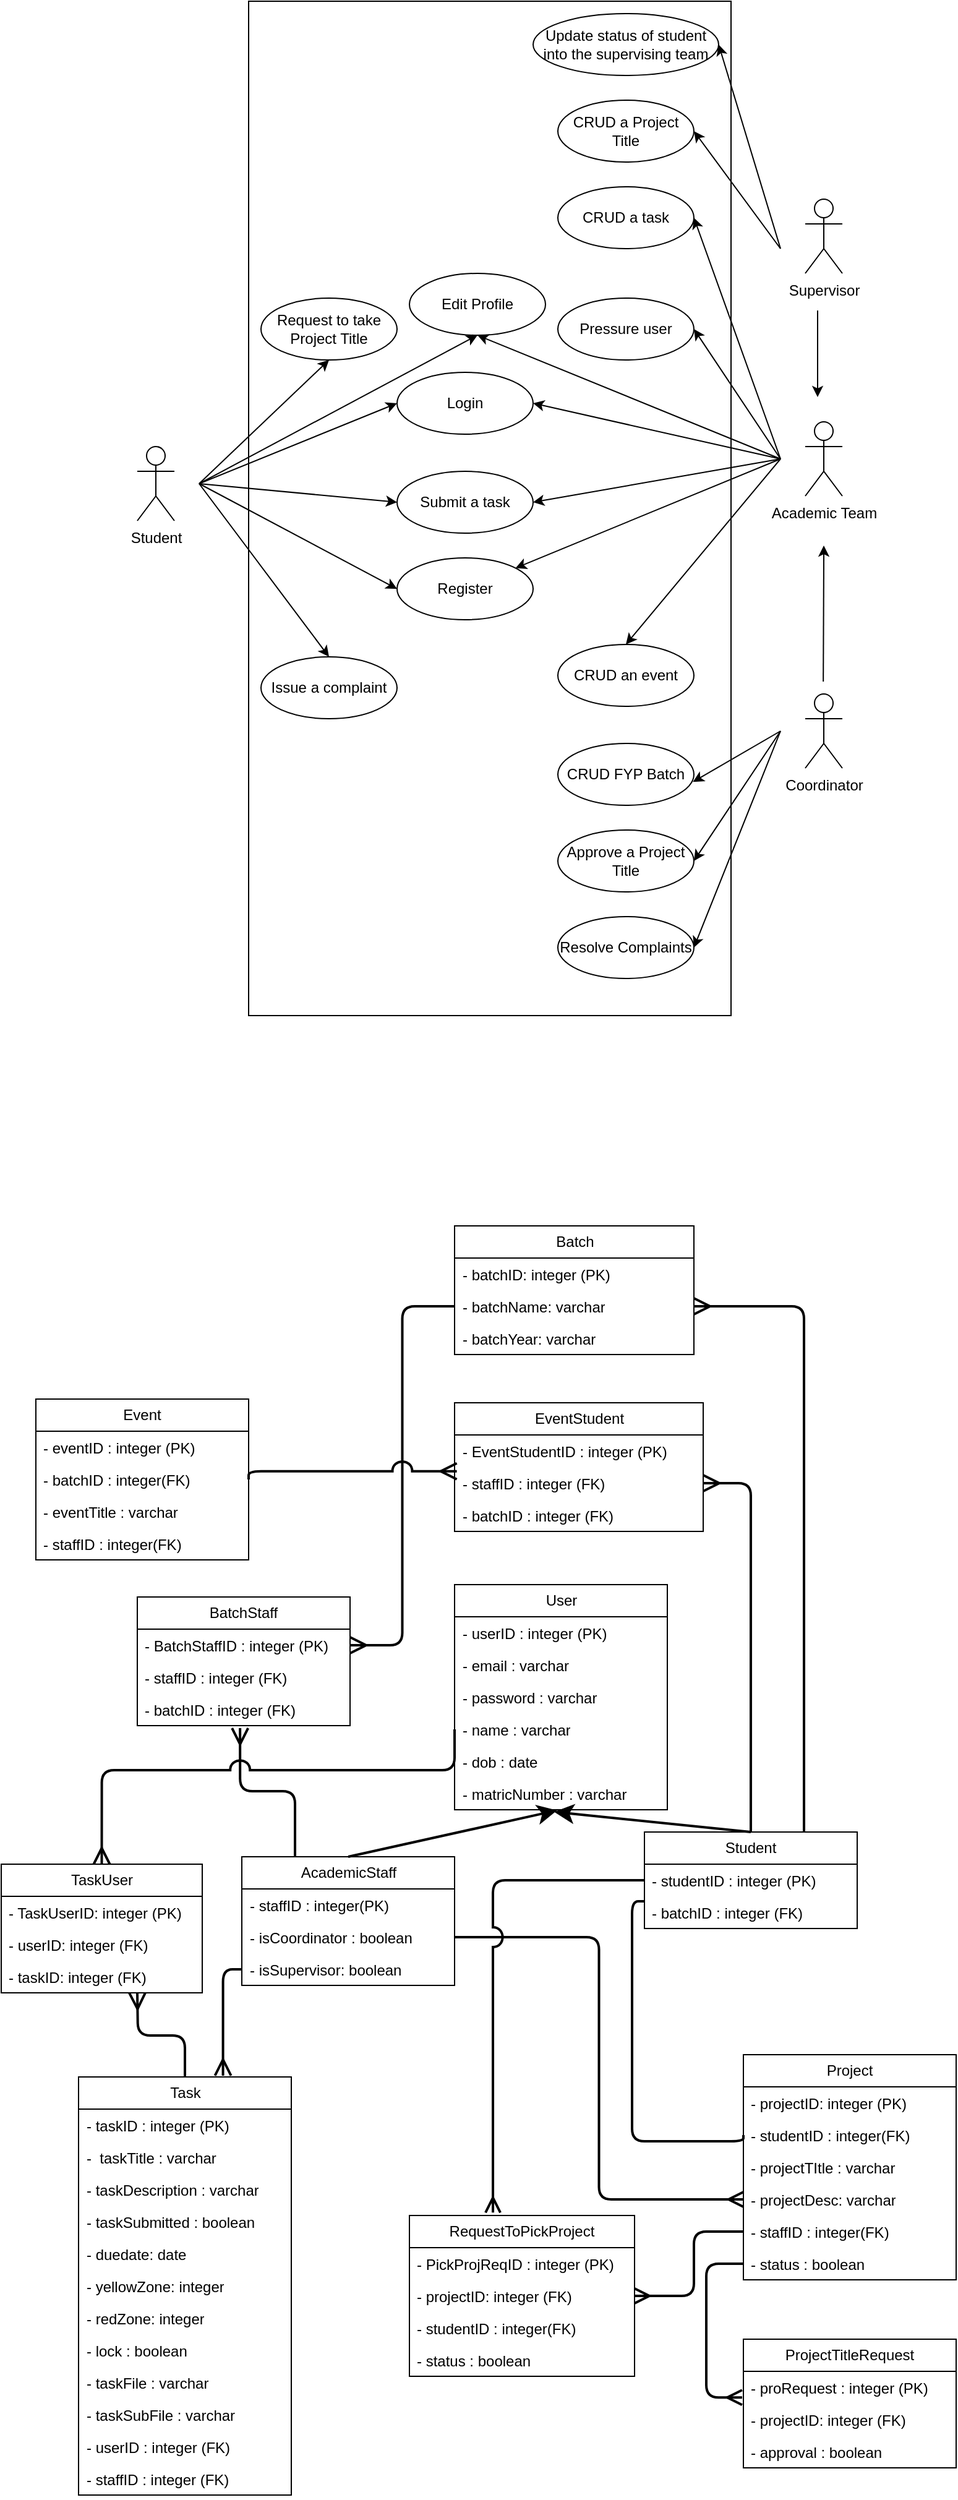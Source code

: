 <mxfile>
    <diagram name="Page-1" id="tapyRQWNl1LLDi8Lvljd">
        <mxGraphModel dx="1260" dy="715" grid="1" gridSize="10" guides="1" tooltips="1" connect="1" arrows="1" fold="1" page="1" pageScale="1" pageWidth="850" pageHeight="1100" math="0" shadow="0">
            <root>
                <mxCell id="0"/>
                <mxCell id="1" parent="0"/>
                <mxCell id="gxBC3pKMXTBqNfmKYQtD-58" value="" style="rounded=0;whiteSpace=wrap;html=1;fillColor=none;fontSize=11;" parent="1" vertex="1">
                    <mxGeometry x="230" y="140" width="390" height="820" as="geometry"/>
                </mxCell>
                <mxCell id="C66fVddsm9b04qJUR4Iu-2" value="Academic Team" style="shape=umlActor;verticalLabelPosition=bottom;verticalAlign=top;html=1;outlineConnect=0;" parent="1" vertex="1">
                    <mxGeometry x="680" y="480" width="30" height="60" as="geometry"/>
                </mxCell>
                <mxCell id="C66fVddsm9b04qJUR4Iu-3" value="Student" style="shape=umlActor;verticalLabelPosition=bottom;verticalAlign=top;html=1;outlineConnect=0;" parent="1" vertex="1">
                    <mxGeometry x="140" y="500" width="30" height="60" as="geometry"/>
                </mxCell>
                <mxCell id="C66fVddsm9b04qJUR4Iu-4" value="Supervisor" style="shape=umlActor;verticalLabelPosition=bottom;verticalAlign=top;html=1;outlineConnect=0;" parent="1" vertex="1">
                    <mxGeometry x="680" y="300" width="30" height="60" as="geometry"/>
                </mxCell>
                <mxCell id="C66fVddsm9b04qJUR4Iu-5" value="Coordinator" style="shape=umlActor;verticalLabelPosition=bottom;verticalAlign=top;html=1;outlineConnect=0;" parent="1" vertex="1">
                    <mxGeometry x="680" y="700" width="30" height="60" as="geometry"/>
                </mxCell>
                <mxCell id="C66fVddsm9b04qJUR4Iu-19" value="CRUD an event" style="ellipse;whiteSpace=wrap;html=1;" parent="1" vertex="1">
                    <mxGeometry x="480" y="660" width="110" height="50" as="geometry"/>
                </mxCell>
                <mxCell id="C66fVddsm9b04qJUR4Iu-41" value="" style="endArrow=classic;html=1;rounded=0;edgeStyle=orthogonalEdgeStyle;jumpStyle=arc;jumpSize=9;" parent="1" edge="1">
                    <mxGeometry width="50" height="50" relative="1" as="geometry">
                        <mxPoint x="690" y="390" as="sourcePoint"/>
                        <mxPoint x="690" y="460" as="targetPoint"/>
                    </mxGeometry>
                </mxCell>
                <mxCell id="C66fVddsm9b04qJUR4Iu-42" value="" style="endArrow=classic;html=1;rounded=0;edgeStyle=orthogonalEdgeStyle;jumpStyle=arc;jumpSize=9;" parent="1" edge="1">
                    <mxGeometry width="50" height="50" relative="1" as="geometry">
                        <mxPoint x="694.58" y="690" as="sourcePoint"/>
                        <mxPoint x="695" y="580" as="targetPoint"/>
                    </mxGeometry>
                </mxCell>
                <mxCell id="gxBC3pKMXTBqNfmKYQtD-1" value="Login" style="ellipse;whiteSpace=wrap;html=1;" parent="1" vertex="1">
                    <mxGeometry x="350" y="440" width="110" height="50" as="geometry"/>
                </mxCell>
                <mxCell id="gxBC3pKMXTBqNfmKYQtD-2" value="Register" style="ellipse;whiteSpace=wrap;html=1;" parent="1" vertex="1">
                    <mxGeometry x="350" y="590" width="110" height="50" as="geometry"/>
                </mxCell>
                <mxCell id="gxBC3pKMXTBqNfmKYQtD-3" value="CRUD FYP Batch" style="ellipse;whiteSpace=wrap;html=1;" parent="1" vertex="1">
                    <mxGeometry x="480" y="740" width="110" height="50" as="geometry"/>
                </mxCell>
                <mxCell id="gxBC3pKMXTBqNfmKYQtD-4" value="CRUD a task" style="ellipse;whiteSpace=wrap;html=1;" parent="1" vertex="1">
                    <mxGeometry x="480" y="290" width="110" height="50" as="geometry"/>
                </mxCell>
                <mxCell id="gxBC3pKMXTBqNfmKYQtD-6" value="Request to take Project Title" style="ellipse;whiteSpace=wrap;html=1;" parent="1" vertex="1">
                    <mxGeometry x="240" y="380" width="110" height="50" as="geometry"/>
                </mxCell>
                <mxCell id="gxBC3pKMXTBqNfmKYQtD-7" value="Pressure user" style="ellipse;whiteSpace=wrap;html=1;" parent="1" vertex="1">
                    <mxGeometry x="480" y="380" width="110" height="50" as="geometry"/>
                </mxCell>
                <mxCell id="gxBC3pKMXTBqNfmKYQtD-9" value="CRUD a Project Title" style="ellipse;whiteSpace=wrap;html=1;" parent="1" vertex="1">
                    <mxGeometry x="480" y="220" width="110" height="50" as="geometry"/>
                </mxCell>
                <mxCell id="gxBC3pKMXTBqNfmKYQtD-10" value="Approve a Project Title" style="ellipse;whiteSpace=wrap;html=1;" parent="1" vertex="1">
                    <mxGeometry x="480" y="810" width="110" height="50" as="geometry"/>
                </mxCell>
                <mxCell id="gxBC3pKMXTBqNfmKYQtD-11" value="Submit a task" style="ellipse;whiteSpace=wrap;html=1;" parent="1" vertex="1">
                    <mxGeometry x="350" y="520" width="110" height="50" as="geometry"/>
                </mxCell>
                <mxCell id="gxBC3pKMXTBqNfmKYQtD-12" value="Update status of student into the supervising team" style="ellipse;whiteSpace=wrap;html=1;" parent="1" vertex="1">
                    <mxGeometry x="460" y="150" width="150" height="50" as="geometry"/>
                </mxCell>
                <mxCell id="gxBC3pKMXTBqNfmKYQtD-13" value="" style="endArrow=classic;html=1;rounded=0;entryX=1;entryY=0.5;entryDx=0;entryDy=0;jumpStyle=arc;jumpSize=9;" parent="1" target="gxBC3pKMXTBqNfmKYQtD-1" edge="1">
                    <mxGeometry width="50" height="50" relative="1" as="geometry">
                        <mxPoint x="660" y="510" as="sourcePoint"/>
                        <mxPoint x="700" y="470" as="targetPoint"/>
                    </mxGeometry>
                </mxCell>
                <mxCell id="gxBC3pKMXTBqNfmKYQtD-14" value="" style="endArrow=classic;html=1;rounded=0;jumpStyle=arc;jumpSize=9;" parent="1" target="gxBC3pKMXTBqNfmKYQtD-2" edge="1">
                    <mxGeometry width="50" height="50" relative="1" as="geometry">
                        <mxPoint x="660" y="510" as="sourcePoint"/>
                        <mxPoint x="470" y="475" as="targetPoint"/>
                    </mxGeometry>
                </mxCell>
                <mxCell id="gxBC3pKMXTBqNfmKYQtD-15" value="" style="endArrow=classic;html=1;rounded=0;entryX=0.5;entryY=0;entryDx=0;entryDy=0;jumpStyle=arc;jumpSize=9;" parent="1" target="C66fVddsm9b04qJUR4Iu-19" edge="1">
                    <mxGeometry width="50" height="50" relative="1" as="geometry">
                        <mxPoint x="660" y="510" as="sourcePoint"/>
                        <mxPoint x="455" y="608" as="targetPoint"/>
                    </mxGeometry>
                </mxCell>
                <mxCell id="gxBC3pKMXTBqNfmKYQtD-16" value="" style="endArrow=classic;html=1;rounded=0;entryX=1;entryY=0.5;entryDx=0;entryDy=0;jumpStyle=arc;jumpSize=9;" parent="1" target="gxBC3pKMXTBqNfmKYQtD-7" edge="1">
                    <mxGeometry width="50" height="50" relative="1" as="geometry">
                        <mxPoint x="660" y="510" as="sourcePoint"/>
                        <mxPoint x="545" y="670" as="targetPoint"/>
                    </mxGeometry>
                </mxCell>
                <mxCell id="gxBC3pKMXTBqNfmKYQtD-17" value="" style="endArrow=classic;html=1;rounded=0;entryX=1;entryY=0.5;entryDx=0;entryDy=0;jumpStyle=arc;jumpSize=9;" parent="1" target="gxBC3pKMXTBqNfmKYQtD-4" edge="1">
                    <mxGeometry width="50" height="50" relative="1" as="geometry">
                        <mxPoint x="660" y="510" as="sourcePoint"/>
                        <mxPoint x="600" y="415" as="targetPoint"/>
                    </mxGeometry>
                </mxCell>
                <mxCell id="gxBC3pKMXTBqNfmKYQtD-18" value="" style="endArrow=classic;html=1;rounded=0;entryX=0.992;entryY=0.623;entryDx=0;entryDy=0;entryPerimeter=0;jumpStyle=arc;jumpSize=9;" parent="1" target="gxBC3pKMXTBqNfmKYQtD-3" edge="1">
                    <mxGeometry width="50" height="50" relative="1" as="geometry">
                        <mxPoint x="660" y="730" as="sourcePoint"/>
                        <mxPoint x="545" y="670" as="targetPoint"/>
                    </mxGeometry>
                </mxCell>
                <mxCell id="gxBC3pKMXTBqNfmKYQtD-19" value="" style="endArrow=classic;html=1;rounded=0;entryX=1;entryY=0.5;entryDx=0;entryDy=0;jumpStyle=arc;jumpSize=9;" parent="1" target="gxBC3pKMXTBqNfmKYQtD-10" edge="1">
                    <mxGeometry width="50" height="50" relative="1" as="geometry">
                        <mxPoint x="660" y="730" as="sourcePoint"/>
                        <mxPoint x="599" y="781" as="targetPoint"/>
                    </mxGeometry>
                </mxCell>
                <mxCell id="gxBC3pKMXTBqNfmKYQtD-20" value="" style="endArrow=classic;html=1;rounded=0;entryX=1;entryY=0.5;entryDx=0;entryDy=0;jumpStyle=arc;jumpSize=9;" parent="1" target="gxBC3pKMXTBqNfmKYQtD-9" edge="1">
                    <mxGeometry width="50" height="50" relative="1" as="geometry">
                        <mxPoint x="660" y="340" as="sourcePoint"/>
                        <mxPoint x="600" y="325" as="targetPoint"/>
                    </mxGeometry>
                </mxCell>
                <mxCell id="gxBC3pKMXTBqNfmKYQtD-21" value="" style="endArrow=classic;html=1;rounded=0;entryX=1;entryY=0.5;entryDx=0;entryDy=0;jumpStyle=arc;jumpSize=9;" parent="1" target="gxBC3pKMXTBqNfmKYQtD-12" edge="1">
                    <mxGeometry width="50" height="50" relative="1" as="geometry">
                        <mxPoint x="660" y="340" as="sourcePoint"/>
                        <mxPoint x="600" y="255" as="targetPoint"/>
                    </mxGeometry>
                </mxCell>
                <mxCell id="gxBC3pKMXTBqNfmKYQtD-22" value="" style="endArrow=classic;html=1;rounded=0;entryX=0;entryY=0.5;entryDx=0;entryDy=0;jumpStyle=arc;jumpSize=9;" parent="1" target="gxBC3pKMXTBqNfmKYQtD-1" edge="1">
                    <mxGeometry width="50" height="50" relative="1" as="geometry">
                        <mxPoint x="190" y="530" as="sourcePoint"/>
                        <mxPoint x="470" y="475" as="targetPoint"/>
                    </mxGeometry>
                </mxCell>
                <mxCell id="gxBC3pKMXTBqNfmKYQtD-23" value="" style="endArrow=classic;html=1;rounded=0;entryX=0;entryY=0.5;entryDx=0;entryDy=0;jumpStyle=arc;jumpSize=9;" parent="1" target="gxBC3pKMXTBqNfmKYQtD-2" edge="1">
                    <mxGeometry width="50" height="50" relative="1" as="geometry">
                        <mxPoint x="190" y="530" as="sourcePoint"/>
                        <mxPoint x="360" y="475" as="targetPoint"/>
                    </mxGeometry>
                </mxCell>
                <mxCell id="gxBC3pKMXTBqNfmKYQtD-24" value="" style="endArrow=classic;html=1;rounded=0;entryX=0;entryY=0.5;entryDx=0;entryDy=0;jumpStyle=arc;jumpSize=9;" parent="1" target="gxBC3pKMXTBqNfmKYQtD-11" edge="1">
                    <mxGeometry width="50" height="50" relative="1" as="geometry">
                        <mxPoint x="190" y="530" as="sourcePoint"/>
                        <mxPoint x="360" y="475" as="targetPoint"/>
                    </mxGeometry>
                </mxCell>
                <mxCell id="gxBC3pKMXTBqNfmKYQtD-25" value="" style="endArrow=classic;html=1;rounded=0;entryX=1;entryY=0.5;entryDx=0;entryDy=0;jumpStyle=arc;jumpSize=9;" parent="1" target="gxBC3pKMXTBqNfmKYQtD-11" edge="1">
                    <mxGeometry width="50" height="50" relative="1" as="geometry">
                        <mxPoint x="660" y="510" as="sourcePoint"/>
                        <mxPoint x="360" y="555" as="targetPoint"/>
                    </mxGeometry>
                </mxCell>
                <mxCell id="gxBC3pKMXTBqNfmKYQtD-26" value="" style="endArrow=classic;html=1;rounded=0;entryX=0.5;entryY=1;entryDx=0;entryDy=0;jumpStyle=arc;jumpSize=9;" parent="1" target="gxBC3pKMXTBqNfmKYQtD-6" edge="1">
                    <mxGeometry width="50" height="50" relative="1" as="geometry">
                        <mxPoint x="190" y="530" as="sourcePoint"/>
                        <mxPoint x="470" y="555" as="targetPoint"/>
                    </mxGeometry>
                </mxCell>
                <mxCell id="gxBC3pKMXTBqNfmKYQtD-27" value="Issue a complaint" style="ellipse;whiteSpace=wrap;html=1;" parent="1" vertex="1">
                    <mxGeometry x="240" y="670" width="110" height="50" as="geometry"/>
                </mxCell>
                <mxCell id="gxBC3pKMXTBqNfmKYQtD-28" value="" style="endArrow=classic;html=1;rounded=0;entryX=0.5;entryY=0;entryDx=0;entryDy=0;jumpStyle=arc;jumpSize=9;" parent="1" target="gxBC3pKMXTBqNfmKYQtD-27" edge="1">
                    <mxGeometry width="50" height="50" relative="1" as="geometry">
                        <mxPoint x="190" y="530" as="sourcePoint"/>
                        <mxPoint x="360" y="625" as="targetPoint"/>
                    </mxGeometry>
                </mxCell>
                <mxCell id="gxBC3pKMXTBqNfmKYQtD-30" value="User" style="swimlane;fontStyle=0;childLayout=stackLayout;horizontal=1;startSize=26;fillColor=none;horizontalStack=0;resizeParent=1;resizeParentMax=0;resizeLast=0;collapsible=1;marginBottom=0;whiteSpace=wrap;html=1;" parent="1" vertex="1">
                    <mxGeometry x="396.5" y="1420" width="172" height="182" as="geometry"/>
                </mxCell>
                <mxCell id="gxBC3pKMXTBqNfmKYQtD-31" value="- userID : integer (PK)" style="text;strokeColor=none;fillColor=none;align=left;verticalAlign=top;spacingLeft=4;spacingRight=4;overflow=hidden;rotatable=0;points=[[0,0.5],[1,0.5]];portConstraint=eastwest;whiteSpace=wrap;html=1;" parent="gxBC3pKMXTBqNfmKYQtD-30" vertex="1">
                    <mxGeometry y="26" width="172" height="26" as="geometry"/>
                </mxCell>
                <mxCell id="gxBC3pKMXTBqNfmKYQtD-32" value="- email : varchar" style="text;strokeColor=none;fillColor=none;align=left;verticalAlign=top;spacingLeft=4;spacingRight=4;overflow=hidden;rotatable=0;points=[[0,0.5],[1,0.5]];portConstraint=eastwest;whiteSpace=wrap;html=1;" parent="gxBC3pKMXTBqNfmKYQtD-30" vertex="1">
                    <mxGeometry y="52" width="172" height="26" as="geometry"/>
                </mxCell>
                <mxCell id="gxBC3pKMXTBqNfmKYQtD-33" value="- password : varchar" style="text;strokeColor=none;fillColor=none;align=left;verticalAlign=top;spacingLeft=4;spacingRight=4;overflow=hidden;rotatable=0;points=[[0,0.5],[1,0.5]];portConstraint=eastwest;whiteSpace=wrap;html=1;" parent="gxBC3pKMXTBqNfmKYQtD-30" vertex="1">
                    <mxGeometry y="78" width="172" height="26" as="geometry"/>
                </mxCell>
                <mxCell id="80" value="- name : varchar" style="text;strokeColor=none;fillColor=none;align=left;verticalAlign=top;spacingLeft=4;spacingRight=4;overflow=hidden;rotatable=0;points=[[0,0.5],[1,0.5]];portConstraint=eastwest;whiteSpace=wrap;html=1;" parent="gxBC3pKMXTBqNfmKYQtD-30" vertex="1">
                    <mxGeometry y="104" width="172" height="26" as="geometry"/>
                </mxCell>
                <mxCell id="81" value="- dob : date" style="text;strokeColor=none;fillColor=none;align=left;verticalAlign=top;spacingLeft=4;spacingRight=4;overflow=hidden;rotatable=0;points=[[0,0.5],[1,0.5]];portConstraint=eastwest;whiteSpace=wrap;html=1;" parent="gxBC3pKMXTBqNfmKYQtD-30" vertex="1">
                    <mxGeometry y="130" width="172" height="26" as="geometry"/>
                </mxCell>
                <mxCell id="82" value="- matricNumber : varchar" style="text;strokeColor=none;fillColor=none;align=left;verticalAlign=top;spacingLeft=4;spacingRight=4;overflow=hidden;rotatable=0;points=[[0,0.5],[1,0.5]];portConstraint=eastwest;whiteSpace=wrap;html=1;" parent="gxBC3pKMXTBqNfmKYQtD-30" vertex="1">
                    <mxGeometry y="156" width="172" height="26" as="geometry"/>
                </mxCell>
                <mxCell id="l4H_S3dsI2Tg9Zhns-8N-1" value="Resolve Complaints" style="ellipse;whiteSpace=wrap;html=1;" parent="1" vertex="1">
                    <mxGeometry x="480" y="880" width="110" height="50" as="geometry"/>
                </mxCell>
                <mxCell id="l4H_S3dsI2Tg9Zhns-8N-2" value="" style="endArrow=classic;html=1;rounded=0;entryX=1;entryY=0.5;entryDx=0;entryDy=0;jumpStyle=arc;jumpSize=9;" parent="1" target="l4H_S3dsI2Tg9Zhns-8N-1" edge="1">
                    <mxGeometry width="50" height="50" relative="1" as="geometry">
                        <mxPoint x="660" y="730" as="sourcePoint"/>
                        <mxPoint x="600" y="845" as="targetPoint"/>
                    </mxGeometry>
                </mxCell>
                <mxCell id="l4H_S3dsI2Tg9Zhns-8N-3" value="Edit Profile" style="ellipse;whiteSpace=wrap;html=1;" parent="1" vertex="1">
                    <mxGeometry x="360" y="360" width="110" height="50" as="geometry"/>
                </mxCell>
                <mxCell id="l4H_S3dsI2Tg9Zhns-8N-4" value="" style="endArrow=classic;html=1;rounded=0;entryX=0.5;entryY=1;entryDx=0;entryDy=0;jumpStyle=arc;jumpSize=9;" parent="1" target="l4H_S3dsI2Tg9Zhns-8N-3" edge="1">
                    <mxGeometry width="50" height="50" relative="1" as="geometry">
                        <mxPoint x="660" y="510" as="sourcePoint"/>
                        <mxPoint x="700" y="470" as="targetPoint"/>
                    </mxGeometry>
                </mxCell>
                <mxCell id="l4H_S3dsI2Tg9Zhns-8N-5" value="" style="endArrow=classic;html=1;rounded=0;entryX=0.5;entryY=1;entryDx=0;entryDy=0;jumpStyle=arc;jumpSize=9;" parent="1" target="l4H_S3dsI2Tg9Zhns-8N-3" edge="1">
                    <mxGeometry width="50" height="50" relative="1" as="geometry">
                        <mxPoint x="190" y="530" as="sourcePoint"/>
                        <mxPoint x="425" y="420" as="targetPoint"/>
                    </mxGeometry>
                </mxCell>
                <mxCell id="100" style="html=1;exitX=0.5;exitY=0;exitDx=0;exitDy=0;entryX=0.468;entryY=1.066;entryDx=0;entryDy=0;entryPerimeter=0;strokeWidth=2;endArrow=classic;endFill=1;endSize=10;" parent="1" source="l4H_S3dsI2Tg9Zhns-8N-22" target="82" edge="1">
                    <mxGeometry relative="1" as="geometry"/>
                </mxCell>
                <mxCell id="145" style="edgeStyle=orthogonalEdgeStyle;html=1;exitX=0.75;exitY=0;exitDx=0;exitDy=0;entryX=1;entryY=0.5;entryDx=0;entryDy=0;strokeWidth=2;endArrow=ERmany;endFill=0;endSize=10;jumpStyle=arc;jumpSize=9;" parent="1" source="l4H_S3dsI2Tg9Zhns-8N-22" target="65" edge="1">
                    <mxGeometry relative="1" as="geometry"/>
                </mxCell>
                <mxCell id="146" style="edgeStyle=orthogonalEdgeStyle;html=1;exitX=0.5;exitY=0;exitDx=0;exitDy=0;entryX=1;entryY=0.5;entryDx=0;entryDy=0;strokeWidth=2;endArrow=ERmany;endFill=0;endSize=10;jumpStyle=arc;jumpSize=9;" parent="1" source="l4H_S3dsI2Tg9Zhns-8N-22" target="104" edge="1">
                    <mxGeometry relative="1" as="geometry"/>
                </mxCell>
                <mxCell id="l4H_S3dsI2Tg9Zhns-8N-22" value="Student" style="swimlane;fontStyle=0;childLayout=stackLayout;horizontal=1;startSize=26;fillColor=none;horizontalStack=0;resizeParent=1;resizeParentMax=0;resizeLast=0;collapsible=1;marginBottom=0;whiteSpace=wrap;html=1;" parent="1" vertex="1">
                    <mxGeometry x="550" y="1620" width="172" height="78" as="geometry"/>
                </mxCell>
                <mxCell id="l4H_S3dsI2Tg9Zhns-8N-23" value="- studentID : integer (PK)" style="text;strokeColor=none;fillColor=none;align=left;verticalAlign=top;spacingLeft=4;spacingRight=4;overflow=hidden;rotatable=0;points=[[0,0.5],[1,0.5]];portConstraint=eastwest;whiteSpace=wrap;html=1;" parent="l4H_S3dsI2Tg9Zhns-8N-22" vertex="1">
                    <mxGeometry y="26" width="172" height="26" as="geometry"/>
                </mxCell>
                <mxCell id="61HQhyt6SDri8sVlv2gc-9" value="&lt;div&gt;- batchID : integer (FK)&lt;/div&gt;" style="text;strokeColor=none;fillColor=none;align=left;verticalAlign=top;spacingLeft=4;spacingRight=4;overflow=hidden;rotatable=0;points=[[0,0.5],[1,0.5]];portConstraint=eastwest;whiteSpace=wrap;html=1;" parent="l4H_S3dsI2Tg9Zhns-8N-22" vertex="1">
                    <mxGeometry y="52" width="172" height="26" as="geometry"/>
                </mxCell>
                <mxCell id="93" style="edgeStyle=orthogonalEdgeStyle;html=1;exitX=0.25;exitY=0;exitDx=0;exitDy=0;entryX=0.483;entryY=1.077;entryDx=0;entryDy=0;entryPerimeter=0;endArrow=ERmany;endFill=0;endSize=10;jumpStyle=arc;jumpSize=9;strokeWidth=2;" parent="1" source="61HQhyt6SDri8sVlv2gc-4" target="92" edge="1">
                    <mxGeometry relative="1" as="geometry">
                        <Array as="points">
                            <mxPoint x="268" y="1587"/>
                            <mxPoint x="223" y="1587"/>
                        </Array>
                    </mxGeometry>
                </mxCell>
                <mxCell id="99" style="html=1;exitX=0.5;exitY=0;exitDx=0;exitDy=0;entryX=0.482;entryY=1.02;entryDx=0;entryDy=0;entryPerimeter=0;strokeWidth=2;endArrow=classic;endFill=1;endSize=10;" parent="1" source="61HQhyt6SDri8sVlv2gc-4" target="82" edge="1">
                    <mxGeometry relative="1" as="geometry"/>
                </mxCell>
                <mxCell id="61HQhyt6SDri8sVlv2gc-4" value="AcademicStaff" style="swimlane;fontStyle=0;childLayout=stackLayout;horizontal=1;startSize=26;fillColor=none;horizontalStack=0;resizeParent=1;resizeParentMax=0;resizeLast=0;collapsible=1;marginBottom=0;whiteSpace=wrap;html=1;" parent="1" vertex="1">
                    <mxGeometry x="224.5" y="1640" width="172" height="104" as="geometry"/>
                </mxCell>
                <mxCell id="61HQhyt6SDri8sVlv2gc-5" value="- staffID : integer(PK)" style="text;strokeColor=none;fillColor=none;align=left;verticalAlign=top;spacingLeft=4;spacingRight=4;overflow=hidden;rotatable=0;points=[[0,0.5],[1,0.5]];portConstraint=eastwest;whiteSpace=wrap;html=1;" parent="61HQhyt6SDri8sVlv2gc-4" vertex="1">
                    <mxGeometry y="26" width="172" height="26" as="geometry"/>
                </mxCell>
                <mxCell id="85" value="- isCoordinator : boolean" style="text;strokeColor=none;fillColor=none;align=left;verticalAlign=top;spacingLeft=4;spacingRight=4;overflow=hidden;rotatable=0;points=[[0,0.5],[1,0.5]];portConstraint=eastwest;whiteSpace=wrap;html=1;" parent="61HQhyt6SDri8sVlv2gc-4" vertex="1">
                    <mxGeometry y="52" width="172" height="26" as="geometry"/>
                </mxCell>
                <mxCell id="86" value="- isSupervisor: boolean" style="text;strokeColor=none;fillColor=none;align=left;verticalAlign=top;spacingLeft=4;spacingRight=4;overflow=hidden;rotatable=0;points=[[0,0.5],[1,0.5]];portConstraint=eastwest;whiteSpace=wrap;html=1;" parent="61HQhyt6SDri8sVlv2gc-4" vertex="1">
                    <mxGeometry y="78" width="172" height="26" as="geometry"/>
                </mxCell>
                <mxCell id="24" value="Project" style="swimlane;fontStyle=0;childLayout=stackLayout;horizontal=1;startSize=26;fillColor=none;horizontalStack=0;resizeParent=1;resizeParentMax=0;resizeLast=0;collapsible=1;marginBottom=0;whiteSpace=wrap;html=1;" parent="1" vertex="1">
                    <mxGeometry x="630" y="1800" width="172" height="182" as="geometry"/>
                </mxCell>
                <mxCell id="25" value="- projectID: integer (PK)" style="text;strokeColor=none;fillColor=none;align=left;verticalAlign=top;spacingLeft=4;spacingRight=4;overflow=hidden;rotatable=0;points=[[0,0.5],[1,0.5]];portConstraint=eastwest;whiteSpace=wrap;html=1;" parent="24" vertex="1">
                    <mxGeometry y="26" width="172" height="26" as="geometry"/>
                </mxCell>
                <mxCell id="27" value="- studentID : integer(FK)" style="text;strokeColor=none;fillColor=none;align=left;verticalAlign=top;spacingLeft=4;spacingRight=4;overflow=hidden;rotatable=0;points=[[0,0.5],[1,0.5]];portConstraint=eastwest;whiteSpace=wrap;html=1;" parent="24" vertex="1">
                    <mxGeometry y="52" width="172" height="26" as="geometry"/>
                </mxCell>
                <mxCell id="48" value="- projectTItle : varchar" style="text;strokeColor=none;fillColor=none;align=left;verticalAlign=top;spacingLeft=4;spacingRight=4;overflow=hidden;rotatable=0;points=[[0,0.5],[1,0.5]];portConstraint=eastwest;whiteSpace=wrap;html=1;" parent="24" vertex="1">
                    <mxGeometry y="78" width="172" height="26" as="geometry"/>
                </mxCell>
                <mxCell id="49" value="- projectDesc: varchar" style="text;strokeColor=none;fillColor=none;align=left;verticalAlign=top;spacingLeft=4;spacingRight=4;overflow=hidden;rotatable=0;points=[[0,0.5],[1,0.5]];portConstraint=eastwest;whiteSpace=wrap;html=1;" parent="24" vertex="1">
                    <mxGeometry y="104" width="172" height="26" as="geometry"/>
                </mxCell>
                <mxCell id="148" value="- staffID : integer(FK)" style="text;strokeColor=none;fillColor=none;align=left;verticalAlign=top;spacingLeft=4;spacingRight=4;overflow=hidden;rotatable=0;points=[[0,0.5],[1,0.5]];portConstraint=eastwest;whiteSpace=wrap;html=1;" vertex="1" parent="24">
                    <mxGeometry y="130" width="172" height="26" as="geometry"/>
                </mxCell>
                <mxCell id="158" value="- status : boolean" style="text;strokeColor=none;fillColor=none;align=left;verticalAlign=top;spacingLeft=4;spacingRight=4;overflow=hidden;rotatable=0;points=[[0,0.5],[1,0.5]];portConstraint=eastwest;whiteSpace=wrap;html=1;" vertex="1" parent="24">
                    <mxGeometry y="156" width="172" height="26" as="geometry"/>
                </mxCell>
                <mxCell id="50" value="Event" style="swimlane;fontStyle=0;childLayout=stackLayout;horizontal=1;startSize=26;fillColor=none;horizontalStack=0;resizeParent=1;resizeParentMax=0;resizeLast=0;collapsible=1;marginBottom=0;whiteSpace=wrap;html=1;" parent="1" vertex="1">
                    <mxGeometry x="58" y="1270" width="172" height="130" as="geometry"/>
                </mxCell>
                <mxCell id="51" value="- eventID : integer (PK)" style="text;strokeColor=none;fillColor=none;align=left;verticalAlign=top;spacingLeft=4;spacingRight=4;overflow=hidden;rotatable=0;points=[[0,0.5],[1,0.5]];portConstraint=eastwest;whiteSpace=wrap;html=1;" parent="50" vertex="1">
                    <mxGeometry y="26" width="172" height="26" as="geometry"/>
                </mxCell>
                <mxCell id="52" value="- batchID : integer(FK)" style="text;strokeColor=none;fillColor=none;align=left;verticalAlign=top;spacingLeft=4;spacingRight=4;overflow=hidden;rotatable=0;points=[[0,0.5],[1,0.5]];portConstraint=eastwest;whiteSpace=wrap;html=1;" parent="50" vertex="1">
                    <mxGeometry y="52" width="172" height="26" as="geometry"/>
                </mxCell>
                <mxCell id="53" value="- eventTitle : varchar" style="text;strokeColor=none;fillColor=none;align=left;verticalAlign=top;spacingLeft=4;spacingRight=4;overflow=hidden;rotatable=0;points=[[0,0.5],[1,0.5]];portConstraint=eastwest;whiteSpace=wrap;html=1;" parent="50" vertex="1">
                    <mxGeometry y="78" width="172" height="26" as="geometry"/>
                </mxCell>
                <mxCell id="70" value="- staffID : integer(FK)" style="text;strokeColor=none;fillColor=none;align=left;verticalAlign=top;spacingLeft=4;spacingRight=4;overflow=hidden;rotatable=0;points=[[0,0.5],[1,0.5]];portConstraint=eastwest;whiteSpace=wrap;html=1;" parent="50" vertex="1">
                    <mxGeometry y="104" width="172" height="26" as="geometry"/>
                </mxCell>
                <mxCell id="63" value="Batch" style="swimlane;fontStyle=0;childLayout=stackLayout;horizontal=1;startSize=26;fillColor=none;horizontalStack=0;resizeParent=1;resizeParentMax=0;resizeLast=0;collapsible=1;marginBottom=0;whiteSpace=wrap;html=1;" parent="1" vertex="1">
                    <mxGeometry x="396.5" y="1130" width="193.5" height="104" as="geometry"/>
                </mxCell>
                <mxCell id="64" value="- batchID: integer (PK)" style="text;strokeColor=none;fillColor=none;align=left;verticalAlign=top;spacingLeft=4;spacingRight=4;overflow=hidden;rotatable=0;points=[[0,0.5],[1,0.5]];portConstraint=eastwest;whiteSpace=wrap;html=1;" parent="63" vertex="1">
                    <mxGeometry y="26" width="193.5" height="26" as="geometry"/>
                </mxCell>
                <mxCell id="65" value="- batchName: varchar" style="text;strokeColor=none;fillColor=none;align=left;verticalAlign=top;spacingLeft=4;spacingRight=4;overflow=hidden;rotatable=0;points=[[0,0.5],[1,0.5]];portConstraint=eastwest;whiteSpace=wrap;html=1;" parent="63" vertex="1">
                    <mxGeometry y="52" width="193.5" height="26" as="geometry"/>
                </mxCell>
                <mxCell id="97" value="- batchYear: varchar" style="text;strokeColor=none;fillColor=none;align=left;verticalAlign=top;spacingLeft=4;spacingRight=4;overflow=hidden;rotatable=0;points=[[0,0.5],[1,0.5]];portConstraint=eastwest;whiteSpace=wrap;html=1;" parent="63" vertex="1">
                    <mxGeometry y="78" width="193.5" height="26" as="geometry"/>
                </mxCell>
                <mxCell id="87" value="BatchStaff" style="swimlane;fontStyle=0;childLayout=stackLayout;horizontal=1;startSize=26;fillColor=none;horizontalStack=0;resizeParent=1;resizeParentMax=0;resizeLast=0;collapsible=1;marginBottom=0;whiteSpace=wrap;html=1;" parent="1" vertex="1">
                    <mxGeometry x="140" y="1430" width="172" height="104" as="geometry"/>
                </mxCell>
                <mxCell id="88" value="- BatchStaffID : integer (PK)" style="text;strokeColor=none;fillColor=none;align=left;verticalAlign=top;spacingLeft=4;spacingRight=4;overflow=hidden;rotatable=0;points=[[0,0.5],[1,0.5]];portConstraint=eastwest;whiteSpace=wrap;html=1;" parent="87" vertex="1">
                    <mxGeometry y="26" width="172" height="26" as="geometry"/>
                </mxCell>
                <mxCell id="89" value="- staffID : integer (FK)" style="text;strokeColor=none;fillColor=none;align=left;verticalAlign=top;spacingLeft=4;spacingRight=4;overflow=hidden;rotatable=0;points=[[0,0.5],[1,0.5]];portConstraint=eastwest;whiteSpace=wrap;html=1;" parent="87" vertex="1">
                    <mxGeometry y="52" width="172" height="26" as="geometry"/>
                </mxCell>
                <mxCell id="92" value="- batchID : integer (FK)" style="text;strokeColor=none;fillColor=none;align=left;verticalAlign=top;spacingLeft=4;spacingRight=4;overflow=hidden;rotatable=0;points=[[0,0.5],[1,0.5]];portConstraint=eastwest;whiteSpace=wrap;html=1;" parent="87" vertex="1">
                    <mxGeometry y="78" width="172" height="26" as="geometry"/>
                </mxCell>
                <mxCell id="96" style="edgeStyle=orthogonalEdgeStyle;html=1;exitX=0;exitY=0.5;exitDx=0;exitDy=0;entryX=1;entryY=0.5;entryDx=0;entryDy=0;endArrow=ERmany;endFill=0;endSize=10;jumpStyle=arc;jumpSize=9;strokeWidth=2;" parent="1" source="65" target="88" edge="1">
                    <mxGeometry relative="1" as="geometry"/>
                </mxCell>
                <mxCell id="102" value="EventStudent" style="swimlane;fontStyle=0;childLayout=stackLayout;horizontal=1;startSize=26;fillColor=none;horizontalStack=0;resizeParent=1;resizeParentMax=0;resizeLast=0;collapsible=1;marginBottom=0;whiteSpace=wrap;html=1;" parent="1" vertex="1">
                    <mxGeometry x="396.5" y="1273" width="201" height="104" as="geometry"/>
                </mxCell>
                <mxCell id="103" value="- EventStudentID : integer (PK)" style="text;strokeColor=none;fillColor=none;align=left;verticalAlign=top;spacingLeft=4;spacingRight=4;overflow=hidden;rotatable=0;points=[[0,0.5],[1,0.5]];portConstraint=eastwest;whiteSpace=wrap;html=1;" parent="102" vertex="1">
                    <mxGeometry y="26" width="201" height="26" as="geometry"/>
                </mxCell>
                <mxCell id="104" value="- staffID : integer (FK)" style="text;strokeColor=none;fillColor=none;align=left;verticalAlign=top;spacingLeft=4;spacingRight=4;overflow=hidden;rotatable=0;points=[[0,0.5],[1,0.5]];portConstraint=eastwest;whiteSpace=wrap;html=1;" parent="102" vertex="1">
                    <mxGeometry y="52" width="201" height="26" as="geometry"/>
                </mxCell>
                <mxCell id="105" value="- batchID : integer (FK)" style="text;strokeColor=none;fillColor=none;align=left;verticalAlign=top;spacingLeft=4;spacingRight=4;overflow=hidden;rotatable=0;points=[[0,0.5],[1,0.5]];portConstraint=eastwest;whiteSpace=wrap;html=1;" parent="102" vertex="1">
                    <mxGeometry y="78" width="201" height="26" as="geometry"/>
                </mxCell>
                <mxCell id="109" style="edgeStyle=orthogonalEdgeStyle;html=1;exitX=1;exitY=0.5;exitDx=0;exitDy=0;entryX=0.009;entryY=0.131;entryDx=0;entryDy=0;entryPerimeter=0;strokeWidth=2;endArrow=ERmany;endFill=0;endSize=10;jumpStyle=arc;jumpSize=14;" parent="1" source="52" target="104" edge="1">
                    <mxGeometry relative="1" as="geometry">
                        <Array as="points">
                            <mxPoint x="230" y="1328"/>
                        </Array>
                    </mxGeometry>
                </mxCell>
                <mxCell id="142" style="edgeStyle=orthogonalEdgeStyle;html=1;exitX=0.5;exitY=0;exitDx=0;exitDy=0;strokeWidth=2;endArrow=ERmany;endFill=0;endSize=10;jumpStyle=arc;jumpSize=9;" parent="1" source="123" edge="1">
                    <mxGeometry relative="1" as="geometry">
                        <mxPoint x="140" y="1750" as="targetPoint"/>
                    </mxGeometry>
                </mxCell>
                <mxCell id="123" value="Task" style="swimlane;fontStyle=0;childLayout=stackLayout;horizontal=1;startSize=26;fillColor=none;horizontalStack=0;resizeParent=1;resizeParentMax=0;resizeLast=0;collapsible=1;marginBottom=0;whiteSpace=wrap;html=1;" parent="1" vertex="1">
                    <mxGeometry x="92.5" y="1818" width="172" height="338" as="geometry"/>
                </mxCell>
                <mxCell id="124" value="- taskID : integer (PK)" style="text;strokeColor=none;fillColor=none;align=left;verticalAlign=top;spacingLeft=4;spacingRight=4;overflow=hidden;rotatable=0;points=[[0,0.5],[1,0.5]];portConstraint=eastwest;whiteSpace=wrap;html=1;" parent="123" vertex="1">
                    <mxGeometry y="26" width="172" height="26" as="geometry"/>
                </mxCell>
                <mxCell id="125" value="-&amp;nbsp; taskTitle : varchar" style="text;strokeColor=none;fillColor=none;align=left;verticalAlign=top;spacingLeft=4;spacingRight=4;overflow=hidden;rotatable=0;points=[[0,0.5],[1,0.5]];portConstraint=eastwest;whiteSpace=wrap;html=1;" parent="123" vertex="1">
                    <mxGeometry y="52" width="172" height="26" as="geometry"/>
                </mxCell>
                <mxCell id="126" value="- taskDescription : varchar" style="text;strokeColor=none;fillColor=none;align=left;verticalAlign=top;spacingLeft=4;spacingRight=4;overflow=hidden;rotatable=0;points=[[0,0.5],[1,0.5]];portConstraint=eastwest;whiteSpace=wrap;html=1;" parent="123" vertex="1">
                    <mxGeometry y="78" width="172" height="26" as="geometry"/>
                </mxCell>
                <mxCell id="127" value="- taskSubmitted : boolean" style="text;strokeColor=none;fillColor=none;align=left;verticalAlign=top;spacingLeft=4;spacingRight=4;overflow=hidden;rotatable=0;points=[[0,0.5],[1,0.5]];portConstraint=eastwest;whiteSpace=wrap;html=1;" parent="123" vertex="1">
                    <mxGeometry y="104" width="172" height="26" as="geometry"/>
                </mxCell>
                <mxCell id="128" value="- duedate: date" style="text;strokeColor=none;fillColor=none;align=left;verticalAlign=top;spacingLeft=4;spacingRight=4;overflow=hidden;rotatable=0;points=[[0,0.5],[1,0.5]];portConstraint=eastwest;whiteSpace=wrap;html=1;" parent="123" vertex="1">
                    <mxGeometry y="130" width="172" height="26" as="geometry"/>
                </mxCell>
                <mxCell id="129" value="- yellowZone: integer" style="text;strokeColor=none;fillColor=none;align=left;verticalAlign=top;spacingLeft=4;spacingRight=4;overflow=hidden;rotatable=0;points=[[0,0.5],[1,0.5]];portConstraint=eastwest;whiteSpace=wrap;html=1;" parent="123" vertex="1">
                    <mxGeometry y="156" width="172" height="26" as="geometry"/>
                </mxCell>
                <mxCell id="130" value="- redZone: integer" style="text;strokeColor=none;fillColor=none;align=left;verticalAlign=top;spacingLeft=4;spacingRight=4;overflow=hidden;rotatable=0;points=[[0,0.5],[1,0.5]];portConstraint=eastwest;whiteSpace=wrap;html=1;" parent="123" vertex="1">
                    <mxGeometry y="182" width="172" height="26" as="geometry"/>
                </mxCell>
                <mxCell id="131" value="- lock : boolean" style="text;strokeColor=none;fillColor=none;align=left;verticalAlign=top;spacingLeft=4;spacingRight=4;overflow=hidden;rotatable=0;points=[[0,0.5],[1,0.5]];portConstraint=eastwest;whiteSpace=wrap;html=1;" parent="123" vertex="1">
                    <mxGeometry y="208" width="172" height="26" as="geometry"/>
                </mxCell>
                <mxCell id="132" value="- taskFile : varchar" style="text;strokeColor=none;fillColor=none;align=left;verticalAlign=top;spacingLeft=4;spacingRight=4;overflow=hidden;rotatable=0;points=[[0,0.5],[1,0.5]];portConstraint=eastwest;whiteSpace=wrap;html=1;" parent="123" vertex="1">
                    <mxGeometry y="234" width="172" height="26" as="geometry"/>
                </mxCell>
                <mxCell id="133" value="- taskSubFile : varchar" style="text;strokeColor=none;fillColor=none;align=left;verticalAlign=top;spacingLeft=4;spacingRight=4;overflow=hidden;rotatable=0;points=[[0,0.5],[1,0.5]];portConstraint=eastwest;whiteSpace=wrap;html=1;" parent="123" vertex="1">
                    <mxGeometry y="260" width="172" height="26" as="geometry"/>
                </mxCell>
                <mxCell id="134" value="- userID : integer (FK)" style="text;strokeColor=none;fillColor=none;align=left;verticalAlign=top;spacingLeft=4;spacingRight=4;overflow=hidden;rotatable=0;points=[[0,0.5],[1,0.5]];portConstraint=eastwest;whiteSpace=wrap;html=1;" parent="123" vertex="1">
                    <mxGeometry y="286" width="172" height="26" as="geometry"/>
                </mxCell>
                <mxCell id="135" value="- staffID : integer (FK)" style="text;strokeColor=none;fillColor=none;align=left;verticalAlign=top;spacingLeft=4;spacingRight=4;overflow=hidden;rotatable=0;points=[[0,0.5],[1,0.5]];portConstraint=eastwest;whiteSpace=wrap;html=1;" parent="123" vertex="1">
                    <mxGeometry y="312" width="172" height="26" as="geometry"/>
                </mxCell>
                <mxCell id="136" value="TaskUser" style="swimlane;fontStyle=0;childLayout=stackLayout;horizontal=1;startSize=26;fillColor=none;horizontalStack=0;resizeParent=1;resizeParentMax=0;resizeLast=0;collapsible=1;marginBottom=0;whiteSpace=wrap;html=1;" parent="1" vertex="1">
                    <mxGeometry x="30" y="1646" width="162.5" height="104" as="geometry"/>
                </mxCell>
                <mxCell id="137" value="- TaskUserID: integer (PK)" style="text;strokeColor=none;fillColor=none;align=left;verticalAlign=top;spacingLeft=4;spacingRight=4;overflow=hidden;rotatable=0;points=[[0,0.5],[1,0.5]];portConstraint=eastwest;whiteSpace=wrap;html=1;" parent="136" vertex="1">
                    <mxGeometry y="26" width="162.5" height="26" as="geometry"/>
                </mxCell>
                <mxCell id="138" value="- userID: integer (FK)" style="text;strokeColor=none;fillColor=none;align=left;verticalAlign=top;spacingLeft=4;spacingRight=4;overflow=hidden;rotatable=0;points=[[0,0.5],[1,0.5]];portConstraint=eastwest;whiteSpace=wrap;html=1;" parent="136" vertex="1">
                    <mxGeometry y="52" width="162.5" height="26" as="geometry"/>
                </mxCell>
                <mxCell id="139" value="- taskID: integer (FK)" style="text;strokeColor=none;fillColor=none;align=left;verticalAlign=top;spacingLeft=4;spacingRight=4;overflow=hidden;rotatable=0;points=[[0,0.5],[1,0.5]];portConstraint=eastwest;whiteSpace=wrap;html=1;" parent="136" vertex="1">
                    <mxGeometry y="78" width="162.5" height="26" as="geometry"/>
                </mxCell>
                <mxCell id="141" style="edgeStyle=orthogonalEdgeStyle;html=1;exitX=0;exitY=0.5;exitDx=0;exitDy=0;entryX=0.5;entryY=0;entryDx=0;entryDy=0;strokeWidth=2;endArrow=ERmany;endFill=0;endSize=10;jumpStyle=arc;jumpSize=14;" parent="1" source="80" target="136" edge="1">
                    <mxGeometry relative="1" as="geometry">
                        <Array as="points">
                            <mxPoint x="397" y="1570"/>
                            <mxPoint x="111" y="1570"/>
                        </Array>
                    </mxGeometry>
                </mxCell>
                <mxCell id="144" style="edgeStyle=orthogonalEdgeStyle;html=1;exitX=0;exitY=0.5;exitDx=0;exitDy=0;entryX=0.679;entryY=-0.003;entryDx=0;entryDy=0;entryPerimeter=0;strokeWidth=2;endArrow=ERmany;endFill=0;endSize=10;jumpStyle=arc;jumpSize=9;" parent="1" source="86" target="123" edge="1">
                    <mxGeometry relative="1" as="geometry"/>
                </mxCell>
                <mxCell id="147" style="edgeStyle=orthogonalEdgeStyle;html=1;exitX=0;exitY=0.154;exitDx=0;exitDy=0;entryX=0;entryY=0.5;entryDx=0;entryDy=0;strokeWidth=2;endArrow=none;endFill=0;endSize=10;jumpStyle=arc;jumpSize=9;exitPerimeter=0;" parent="1" source="61HQhyt6SDri8sVlv2gc-9" target="27" edge="1">
                    <mxGeometry relative="1" as="geometry">
                        <Array as="points">
                            <mxPoint x="540" y="1676"/>
                            <mxPoint x="540" y="1870"/>
                            <mxPoint x="630" y="1870"/>
                        </Array>
                        <mxPoint x="550" y="1711" as="sourcePoint"/>
                    </mxGeometry>
                </mxCell>
                <mxCell id="149" style="edgeStyle=orthogonalEdgeStyle;html=1;exitX=1;exitY=0.5;exitDx=0;exitDy=0;entryX=0;entryY=0.5;entryDx=0;entryDy=0;strokeWidth=2;endArrow=ERmany;endFill=0;endSize=9;jumpStyle=arc;jumpSize=14;" edge="1" parent="1" source="85" target="49">
                    <mxGeometry relative="1" as="geometry"/>
                </mxCell>
                <mxCell id="150" value="ProjectTitleRequest" style="swimlane;fontStyle=0;childLayout=stackLayout;horizontal=1;startSize=26;fillColor=none;horizontalStack=0;resizeParent=1;resizeParentMax=0;resizeLast=0;collapsible=1;marginBottom=0;whiteSpace=wrap;html=1;" vertex="1" parent="1">
                    <mxGeometry x="630" y="2030" width="172" height="104" as="geometry"/>
                </mxCell>
                <mxCell id="151" value="- proRequest : integer (PK)" style="text;strokeColor=none;fillColor=none;align=left;verticalAlign=top;spacingLeft=4;spacingRight=4;overflow=hidden;rotatable=0;points=[[0,0.5],[1,0.5]];portConstraint=eastwest;whiteSpace=wrap;html=1;" vertex="1" parent="150">
                    <mxGeometry y="26" width="172" height="26" as="geometry"/>
                </mxCell>
                <mxCell id="156" value="- projectID: integer (FK)" style="text;strokeColor=none;fillColor=none;align=left;verticalAlign=top;spacingLeft=4;spacingRight=4;overflow=hidden;rotatable=0;points=[[0,0.5],[1,0.5]];portConstraint=eastwest;whiteSpace=wrap;html=1;" vertex="1" parent="150">
                    <mxGeometry y="52" width="172" height="26" as="geometry"/>
                </mxCell>
                <mxCell id="170" value="- approval : boolean" style="text;strokeColor=none;fillColor=none;align=left;verticalAlign=top;spacingLeft=4;spacingRight=4;overflow=hidden;rotatable=0;points=[[0,0.5],[1,0.5]];portConstraint=eastwest;whiteSpace=wrap;html=1;" vertex="1" parent="150">
                    <mxGeometry y="78" width="172" height="26" as="geometry"/>
                </mxCell>
                <mxCell id="159" style="edgeStyle=orthogonalEdgeStyle;html=1;exitX=0;exitY=0.5;exitDx=0;exitDy=0;entryX=-0.006;entryY=-0.188;entryDx=0;entryDy=0;entryPerimeter=0;strokeWidth=2;endArrow=ERmany;endFill=0;endSize=9;" edge="1" parent="1" source="158" target="156">
                    <mxGeometry relative="1" as="geometry">
                        <Array as="points">
                            <mxPoint x="600" y="1969"/>
                            <mxPoint x="600" y="2077"/>
                        </Array>
                    </mxGeometry>
                </mxCell>
                <mxCell id="160" value="RequestToPickProject" style="swimlane;fontStyle=0;childLayout=stackLayout;horizontal=1;startSize=26;fillColor=none;horizontalStack=0;resizeParent=1;resizeParentMax=0;resizeLast=0;collapsible=1;marginBottom=0;whiteSpace=wrap;html=1;" vertex="1" parent="1">
                    <mxGeometry x="360" y="1930" width="182" height="130" as="geometry"/>
                </mxCell>
                <mxCell id="161" value="- PickProjReqID : integer (PK)" style="text;strokeColor=none;fillColor=none;align=left;verticalAlign=top;spacingLeft=4;spacingRight=4;overflow=hidden;rotatable=0;points=[[0,0.5],[1,0.5]];portConstraint=eastwest;whiteSpace=wrap;html=1;" vertex="1" parent="160">
                    <mxGeometry y="26" width="182" height="26" as="geometry"/>
                </mxCell>
                <mxCell id="162" value="- projectID: integer (FK)" style="text;strokeColor=none;fillColor=none;align=left;verticalAlign=top;spacingLeft=4;spacingRight=4;overflow=hidden;rotatable=0;points=[[0,0.5],[1,0.5]];portConstraint=eastwest;whiteSpace=wrap;html=1;" vertex="1" parent="160">
                    <mxGeometry y="52" width="182" height="26" as="geometry"/>
                </mxCell>
                <mxCell id="164" value="- studentID : integer(FK)" style="text;strokeColor=none;fillColor=none;align=left;verticalAlign=top;spacingLeft=4;spacingRight=4;overflow=hidden;rotatable=0;points=[[0,0.5],[1,0.5]];portConstraint=eastwest;whiteSpace=wrap;html=1;" vertex="1" parent="160">
                    <mxGeometry y="78" width="182" height="26" as="geometry"/>
                </mxCell>
                <mxCell id="169" value="- status : boolean" style="text;strokeColor=none;fillColor=none;align=left;verticalAlign=top;spacingLeft=4;spacingRight=4;overflow=hidden;rotatable=0;points=[[0,0.5],[1,0.5]];portConstraint=eastwest;whiteSpace=wrap;html=1;" vertex="1" parent="160">
                    <mxGeometry y="104" width="182" height="26" as="geometry"/>
                </mxCell>
                <mxCell id="165" style="edgeStyle=orthogonalEdgeStyle;html=1;exitX=0;exitY=0.5;exitDx=0;exitDy=0;entryX=0.371;entryY=-0.018;entryDx=0;entryDy=0;entryPerimeter=0;strokeWidth=2;endArrow=ERmany;endFill=0;endSize=9;jumpStyle=arc;jumpSize=14;" edge="1" parent="1" source="l4H_S3dsI2Tg9Zhns-8N-23" target="160">
                    <mxGeometry relative="1" as="geometry"/>
                </mxCell>
                <mxCell id="168" style="edgeStyle=orthogonalEdgeStyle;jumpStyle=arc;jumpSize=14;html=1;exitX=0;exitY=0.5;exitDx=0;exitDy=0;entryX=1;entryY=0.5;entryDx=0;entryDy=0;strokeWidth=2;endArrow=ERmany;endFill=0;startSize=14;endSize=9;" edge="1" parent="1" source="148" target="162">
                    <mxGeometry relative="1" as="geometry">
                        <Array as="points">
                            <mxPoint x="590" y="1943"/>
                            <mxPoint x="590" y="1995"/>
                        </Array>
                    </mxGeometry>
                </mxCell>
            </root>
        </mxGraphModel>
    </diagram>
</mxfile>